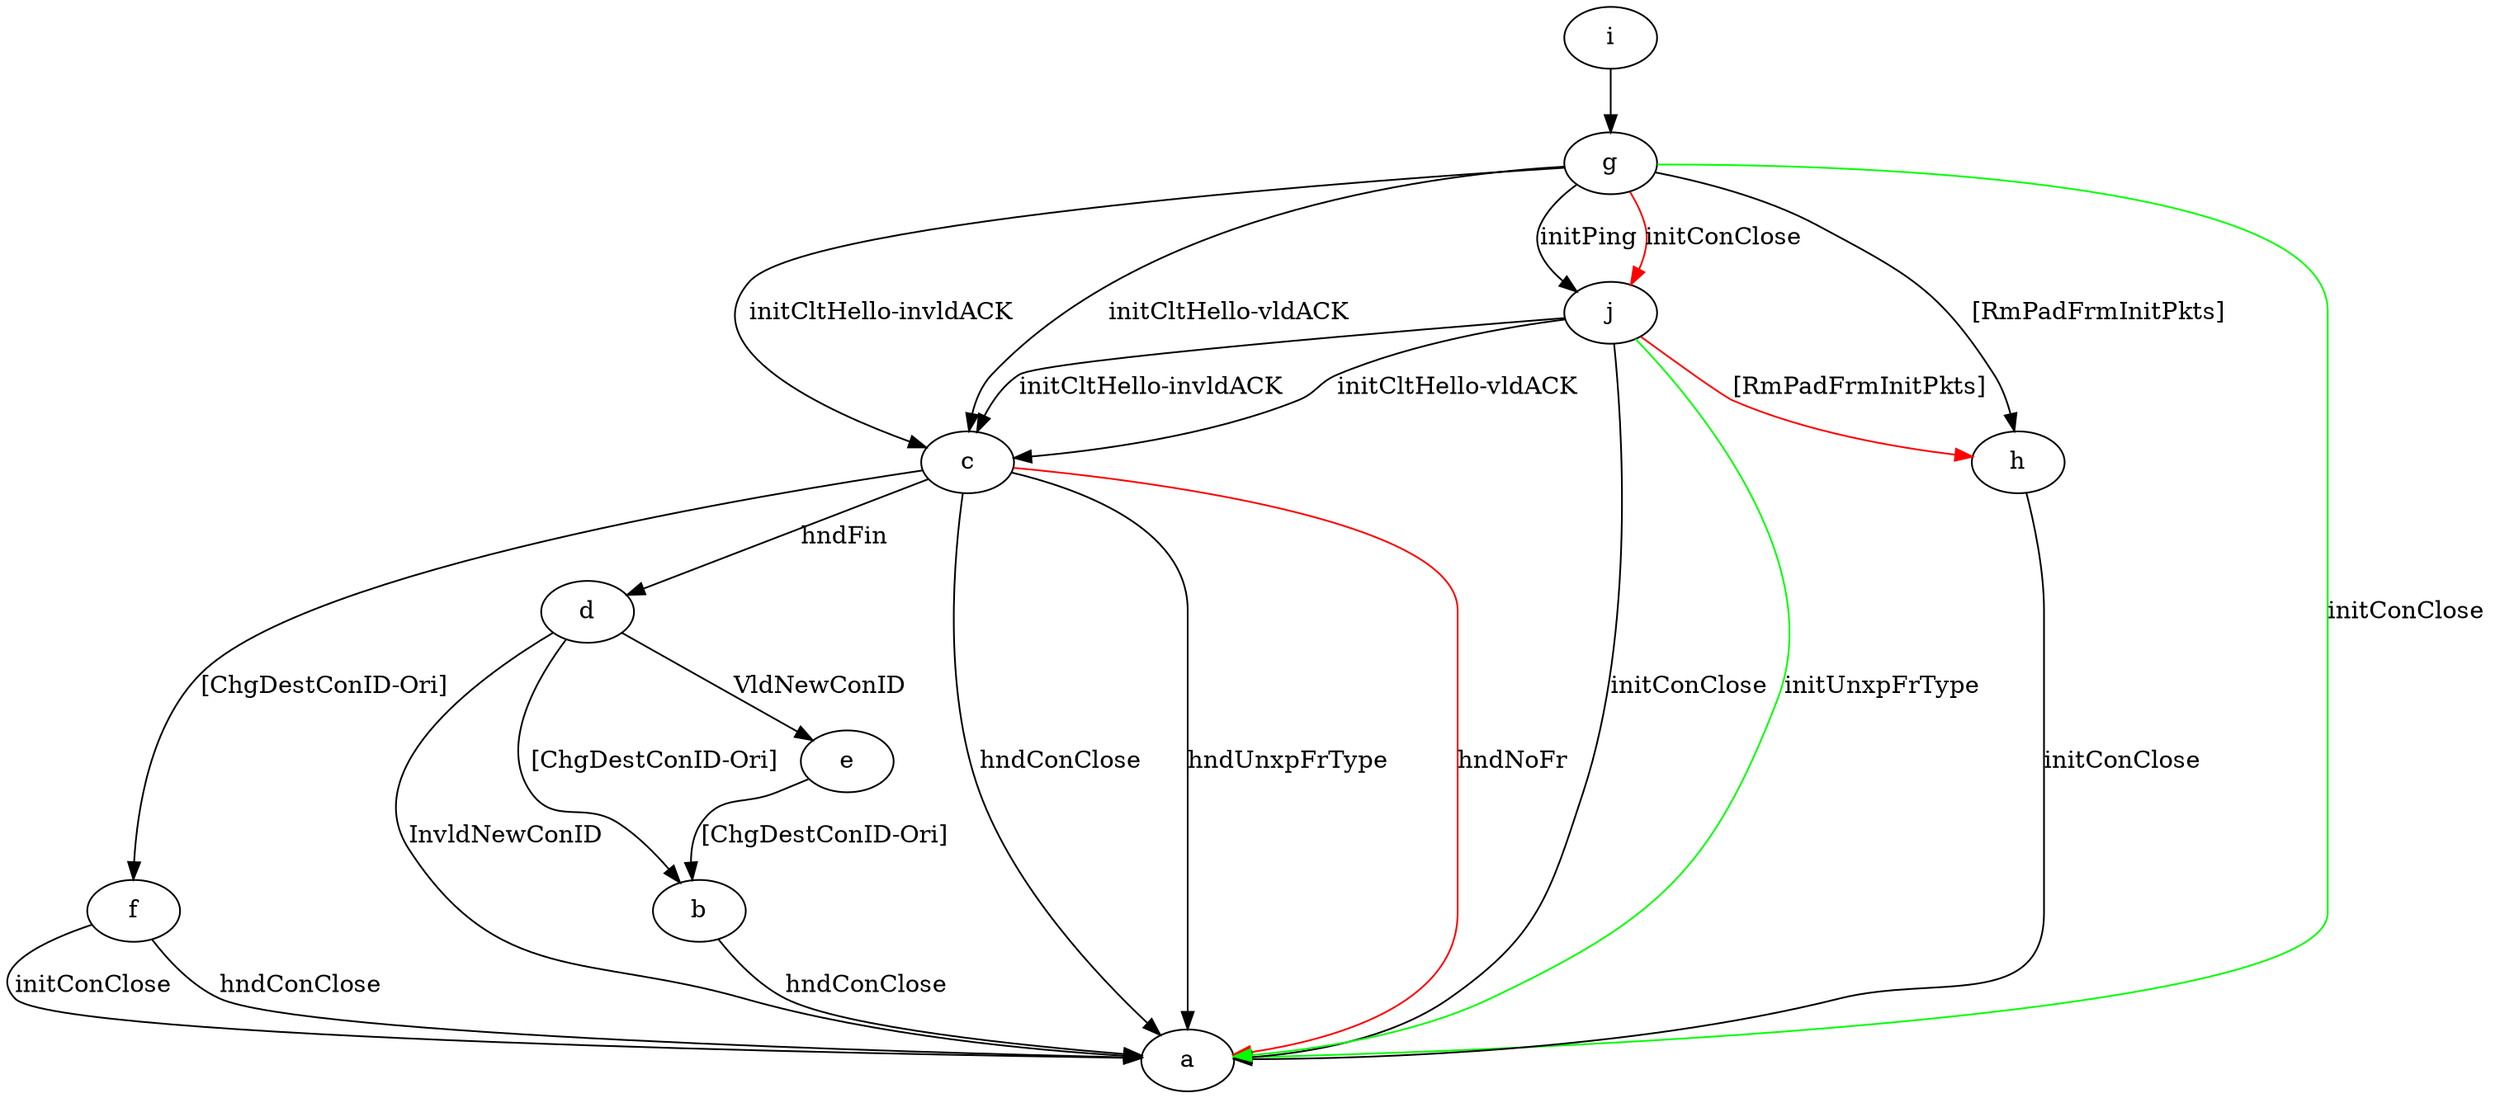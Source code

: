 digraph "" {
	b -> a	[key=0,
		label="hndConClose "];
	c -> a	[key=0,
		label="hndConClose "];
	c -> a	[key=1,
		label="hndUnxpFrType "];
	c -> a	[key=2,
		color=red,
		label="hndNoFr "];
	c -> d	[key=0,
		label="hndFin "];
	c -> f	[key=0,
		label="[ChgDestConID-Ori] "];
	d -> a	[key=0,
		label="InvldNewConID "];
	d -> b	[key=0,
		label="[ChgDestConID-Ori] "];
	d -> e	[key=0,
		label="VldNewConID "];
	e -> b	[key=0,
		label="[ChgDestConID-Ori] "];
	f -> a	[key=0,
		label="initConClose "];
	f -> a	[key=1,
		label="hndConClose "];
	g -> a	[key=0,
		color=green,
		label="initConClose "];
	g -> c	[key=0,
		label="initCltHello-vldACK "];
	g -> c	[key=1,
		label="initCltHello-invldACK "];
	g -> h	[key=0,
		label="[RmPadFrmInitPkts] "];
	g -> j	[key=0,
		label="initPing "];
	g -> j	[key=1,
		color=red,
		label="initConClose "];
	h -> a	[key=0,
		label="initConClose "];
	i -> g	[key=0];
	j -> a	[key=0,
		label="initConClose "];
	j -> a	[key=1,
		color=green,
		label="initUnxpFrType "];
	j -> c	[key=0,
		label="initCltHello-vldACK "];
	j -> c	[key=1,
		label="initCltHello-invldACK "];
	j -> h	[key=0,
		color=red,
		label="[RmPadFrmInitPkts] "];
}
